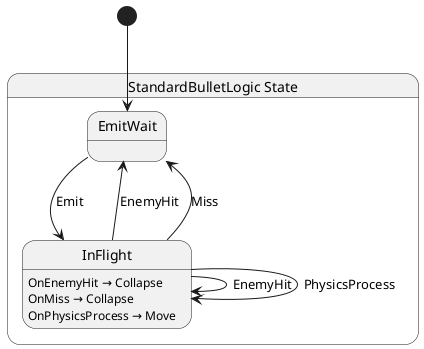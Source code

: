 @startuml StandardBulletLogic
state "StandardBulletLogic State" as EternalJourney_Bullet_Abstract_State_StandardBulletLogic_State {
  state "EmitWait" as EternalJourney_Bullet_Abstract_State_StandardBulletLogic_State_EmitWait
  state "InFlight" as EternalJourney_Bullet_Abstract_State_StandardBulletLogic_State_InFlight
}

EternalJourney_Bullet_Abstract_State_StandardBulletLogic_State_EmitWait --> EternalJourney_Bullet_Abstract_State_StandardBulletLogic_State_InFlight : Emit
EternalJourney_Bullet_Abstract_State_StandardBulletLogic_State_InFlight --> EternalJourney_Bullet_Abstract_State_StandardBulletLogic_State_EmitWait : EnemyHit
EternalJourney_Bullet_Abstract_State_StandardBulletLogic_State_InFlight --> EternalJourney_Bullet_Abstract_State_StandardBulletLogic_State_EmitWait : Miss
EternalJourney_Bullet_Abstract_State_StandardBulletLogic_State_InFlight --> EternalJourney_Bullet_Abstract_State_StandardBulletLogic_State_InFlight : EnemyHit
EternalJourney_Bullet_Abstract_State_StandardBulletLogic_State_InFlight --> EternalJourney_Bullet_Abstract_State_StandardBulletLogic_State_InFlight : PhysicsProcess

EternalJourney_Bullet_Abstract_State_StandardBulletLogic_State_InFlight : OnEnemyHit → Collapse
EternalJourney_Bullet_Abstract_State_StandardBulletLogic_State_InFlight : OnMiss → Collapse
EternalJourney_Bullet_Abstract_State_StandardBulletLogic_State_InFlight : OnPhysicsProcess → Move

[*] --> EternalJourney_Bullet_Abstract_State_StandardBulletLogic_State_EmitWait
@enduml